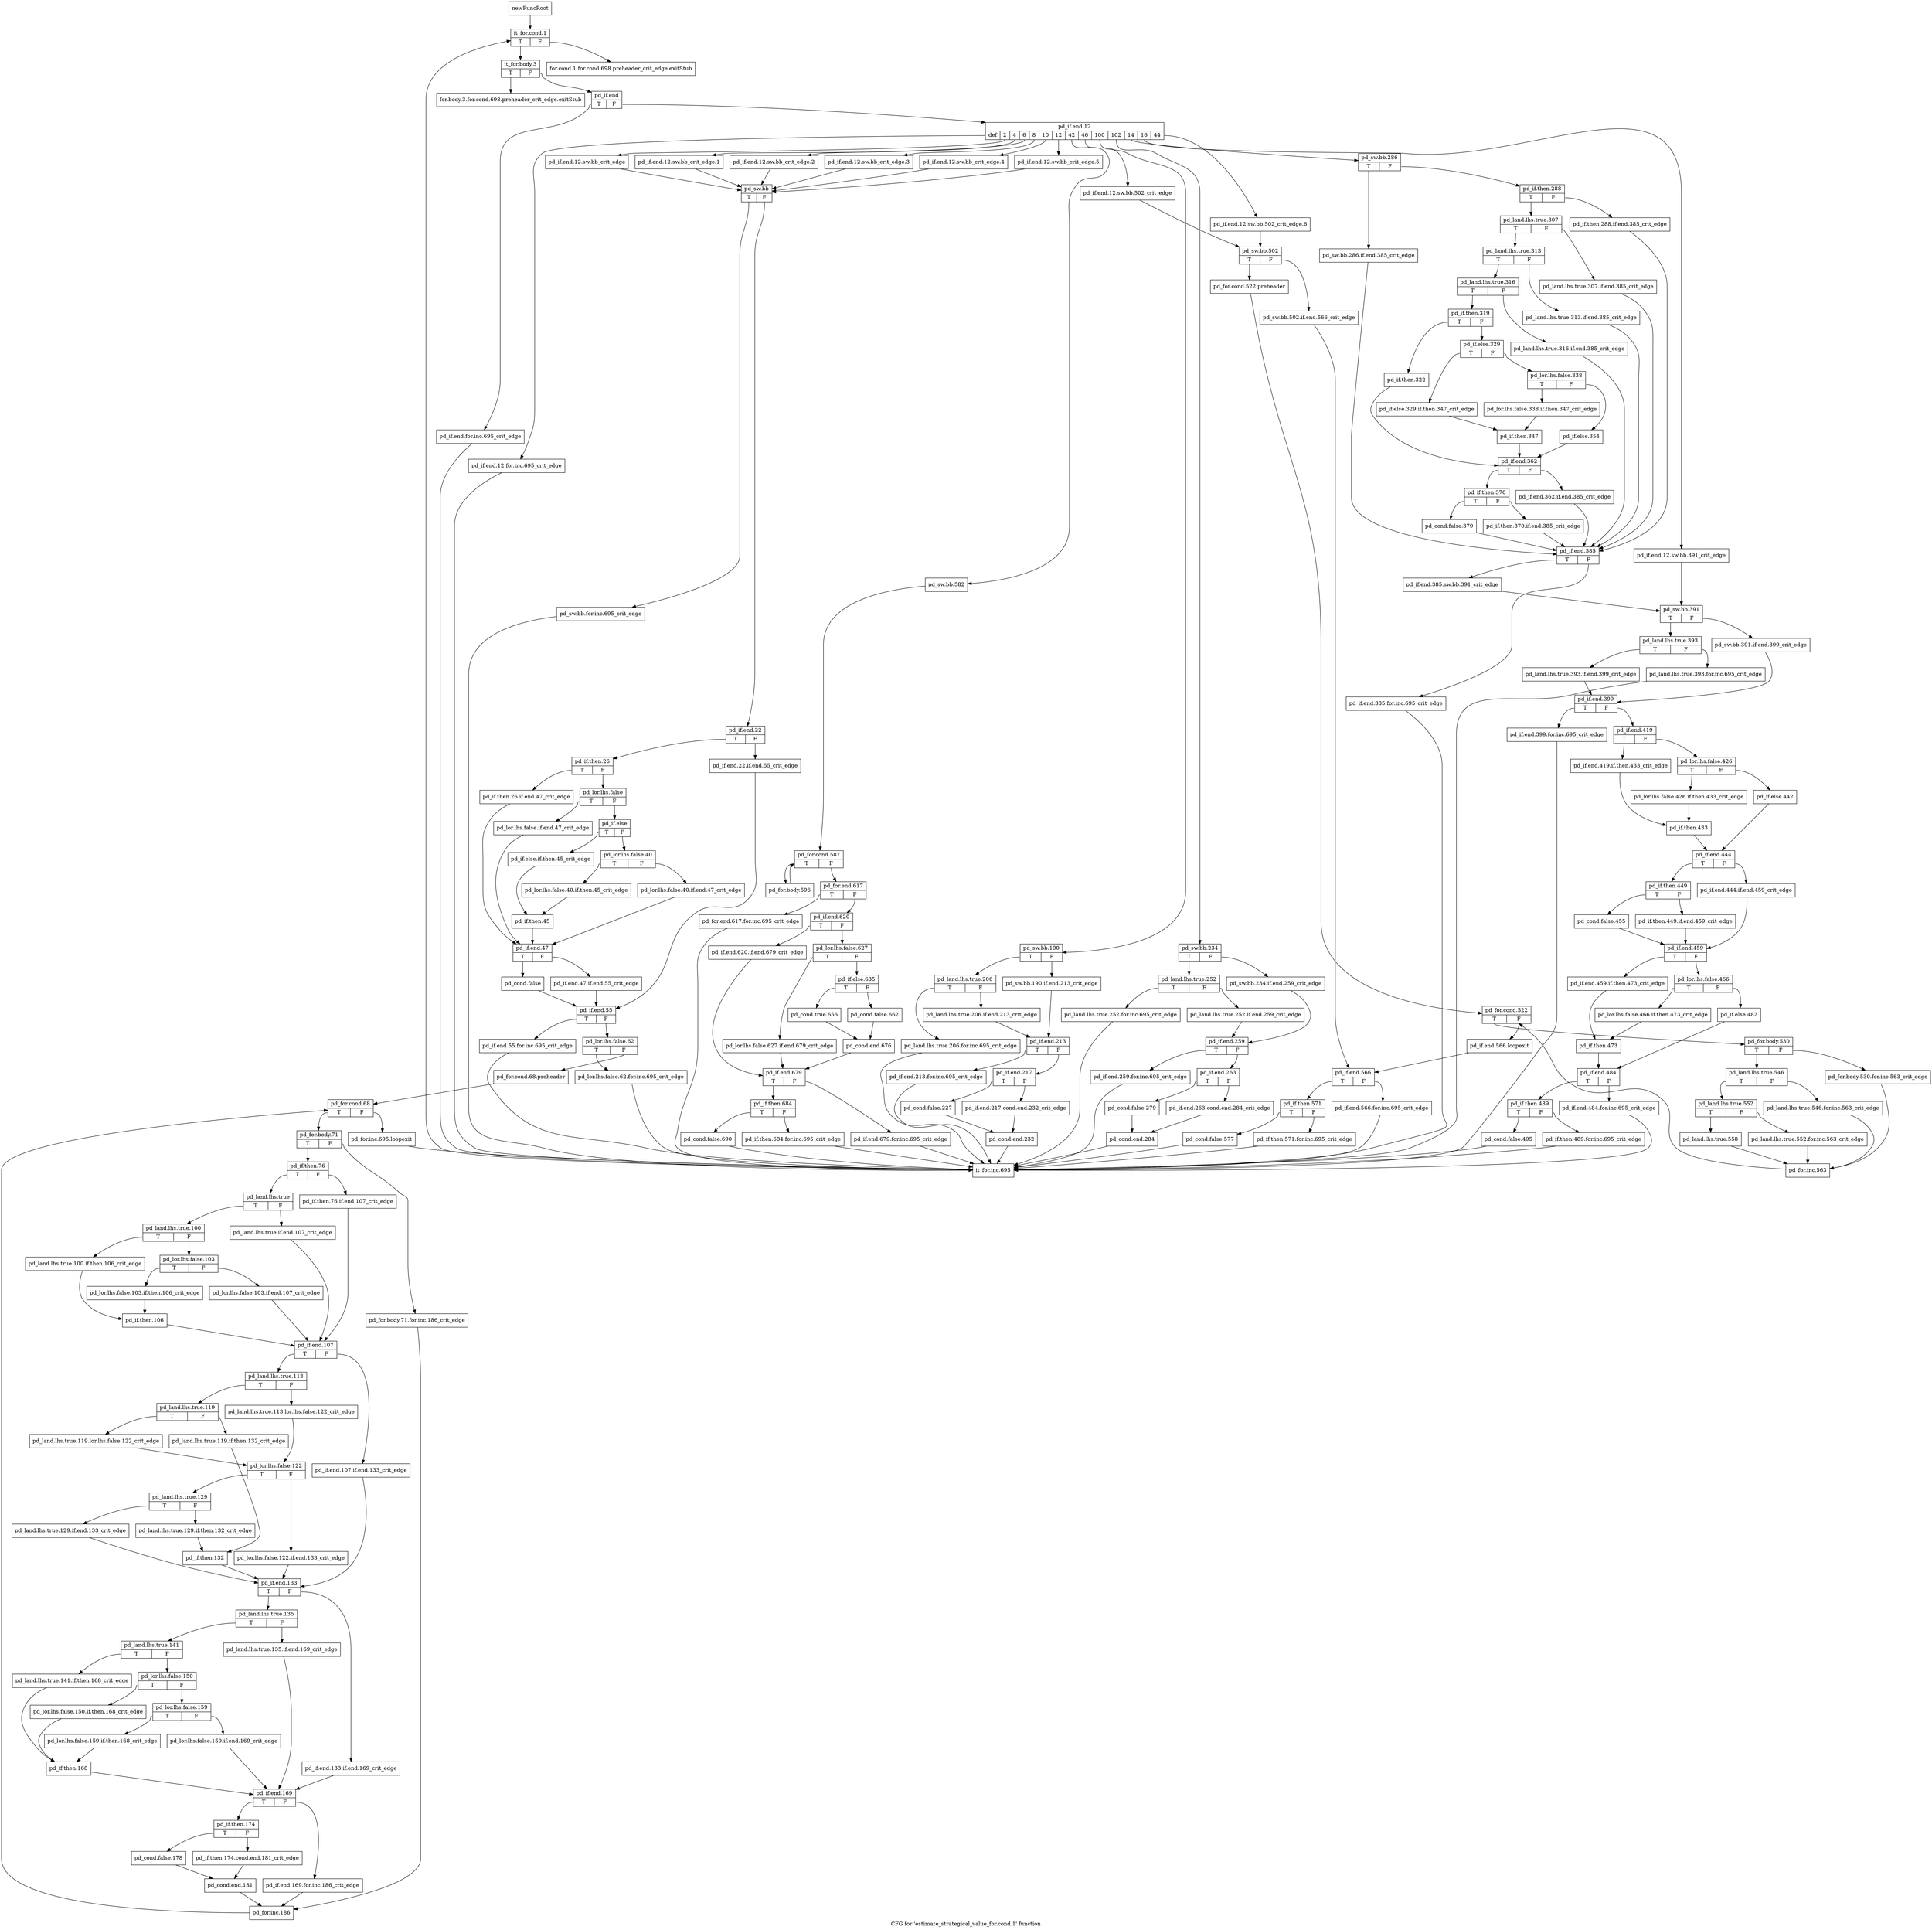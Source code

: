digraph "CFG for 'estimate_strategical_value_for.cond.1' function" {
	label="CFG for 'estimate_strategical_value_for.cond.1' function";

	Node0x463e580 [shape=record,label="{newFuncRoot}"];
	Node0x463e580 -> Node0x4657bb0;
	Node0x463e5d0 [shape=record,label="{for.cond.1.for.cond.698.preheader_crit_edge.exitStub}"];
	Node0x463e620 [shape=record,label="{for.body.3.for.cond.698.preheader_crit_edge.exitStub}"];
	Node0x4657bb0 [shape=record,label="{it_for.cond.1|{<s0>T|<s1>F}}"];
	Node0x4657bb0:s0 -> Node0x4657c00;
	Node0x4657bb0:s1 -> Node0x463e5d0;
	Node0x4657c00 [shape=record,label="{it_for.body.3|{<s0>T|<s1>F}}"];
	Node0x4657c00:s0 -> Node0x463e620;
	Node0x4657c00:s1 -> Node0x4657c50;
	Node0x4657c50 [shape=record,label="{pd_if.end|{<s0>T|<s1>F}}"];
	Node0x4657c50:s0 -> Node0x465b8a0;
	Node0x4657c50:s1 -> Node0x4657ca0;
	Node0x4657ca0 [shape=record,label="{pd_if.end.12|{<s0>def|<s1>2|<s2>4|<s3>6|<s4>8|<s5>10|<s6>12|<s7>42|<s8>46|<s9>100|<s10>102|<s11>14|<s12>16|<s13>44}}"];
	Node0x4657ca0:s0 -> Node0x465b850;
	Node0x4657ca0:s1 -> Node0x465a2c0;
	Node0x4657ca0:s2 -> Node0x465a270;
	Node0x4657ca0:s3 -> Node0x465a220;
	Node0x4657ca0:s4 -> Node0x465a1d0;
	Node0x4657ca0:s5 -> Node0x465a180;
	Node0x4657ca0:s6 -> Node0x465a130;
	Node0x4657ca0:s7 -> Node0x4659b90;
	Node0x4657ca0:s8 -> Node0x46595a0;
	Node0x4657ca0:s9 -> Node0x4659230;
	Node0x4657ca0:s10 -> Node0x4658ec0;
	Node0x4657ca0:s11 -> Node0x4657d90;
	Node0x4657ca0:s12 -> Node0x4657d40;
	Node0x4657ca0:s13 -> Node0x4657cf0;
	Node0x4657cf0 [shape=record,label="{pd_if.end.12.sw.bb.502_crit_edge.6}"];
	Node0x4657cf0 -> Node0x46595f0;
	Node0x4657d40 [shape=record,label="{pd_if.end.12.sw.bb.391_crit_edge}"];
	Node0x4657d40 -> Node0x46585b0;
	Node0x4657d90 [shape=record,label="{pd_sw.bb.286|{<s0>T|<s1>F}}"];
	Node0x4657d90:s0 -> Node0x4658470;
	Node0x4657d90:s1 -> Node0x4657de0;
	Node0x4657de0 [shape=record,label="{pd_if.then.288|{<s0>T|<s1>F}}"];
	Node0x4657de0:s0 -> Node0x4657e80;
	Node0x4657de0:s1 -> Node0x4657e30;
	Node0x4657e30 [shape=record,label="{pd_if.then.288.if.end.385_crit_edge}"];
	Node0x4657e30 -> Node0x46584c0;
	Node0x4657e80 [shape=record,label="{pd_land.lhs.true.307|{<s0>T|<s1>F}}"];
	Node0x4657e80:s0 -> Node0x4657f20;
	Node0x4657e80:s1 -> Node0x4657ed0;
	Node0x4657ed0 [shape=record,label="{pd_land.lhs.true.307.if.end.385_crit_edge}"];
	Node0x4657ed0 -> Node0x46584c0;
	Node0x4657f20 [shape=record,label="{pd_land.lhs.true.313|{<s0>T|<s1>F}}"];
	Node0x4657f20:s0 -> Node0x4657fc0;
	Node0x4657f20:s1 -> Node0x4657f70;
	Node0x4657f70 [shape=record,label="{pd_land.lhs.true.313.if.end.385_crit_edge}"];
	Node0x4657f70 -> Node0x46584c0;
	Node0x4657fc0 [shape=record,label="{pd_land.lhs.true.316|{<s0>T|<s1>F}}"];
	Node0x4657fc0:s0 -> Node0x4658060;
	Node0x4657fc0:s1 -> Node0x4658010;
	Node0x4658010 [shape=record,label="{pd_land.lhs.true.316.if.end.385_crit_edge}"];
	Node0x4658010 -> Node0x46584c0;
	Node0x4658060 [shape=record,label="{pd_if.then.319|{<s0>T|<s1>F}}"];
	Node0x4658060:s0 -> Node0x4658290;
	Node0x4658060:s1 -> Node0x46580b0;
	Node0x46580b0 [shape=record,label="{pd_if.else.329|{<s0>T|<s1>F}}"];
	Node0x46580b0:s0 -> Node0x46581f0;
	Node0x46580b0:s1 -> Node0x4658100;
	Node0x4658100 [shape=record,label="{pd_lor.lhs.false.338|{<s0>T|<s1>F}}"];
	Node0x4658100:s0 -> Node0x46581a0;
	Node0x4658100:s1 -> Node0x4658150;
	Node0x4658150 [shape=record,label="{pd_if.else.354}"];
	Node0x4658150 -> Node0x46582e0;
	Node0x46581a0 [shape=record,label="{pd_lor.lhs.false.338.if.then.347_crit_edge}"];
	Node0x46581a0 -> Node0x4658240;
	Node0x46581f0 [shape=record,label="{pd_if.else.329.if.then.347_crit_edge}"];
	Node0x46581f0 -> Node0x4658240;
	Node0x4658240 [shape=record,label="{pd_if.then.347}"];
	Node0x4658240 -> Node0x46582e0;
	Node0x4658290 [shape=record,label="{pd_if.then.322}"];
	Node0x4658290 -> Node0x46582e0;
	Node0x46582e0 [shape=record,label="{pd_if.end.362|{<s0>T|<s1>F}}"];
	Node0x46582e0:s0 -> Node0x4658380;
	Node0x46582e0:s1 -> Node0x4658330;
	Node0x4658330 [shape=record,label="{pd_if.end.362.if.end.385_crit_edge}"];
	Node0x4658330 -> Node0x46584c0;
	Node0x4658380 [shape=record,label="{pd_if.then.370|{<s0>T|<s1>F}}"];
	Node0x4658380:s0 -> Node0x4658420;
	Node0x4658380:s1 -> Node0x46583d0;
	Node0x46583d0 [shape=record,label="{pd_if.then.370.if.end.385_crit_edge}"];
	Node0x46583d0 -> Node0x46584c0;
	Node0x4658420 [shape=record,label="{pd_cond.false.379}"];
	Node0x4658420 -> Node0x46584c0;
	Node0x4658470 [shape=record,label="{pd_sw.bb.286.if.end.385_crit_edge}"];
	Node0x4658470 -> Node0x46584c0;
	Node0x46584c0 [shape=record,label="{pd_if.end.385|{<s0>T|<s1>F}}"];
	Node0x46584c0:s0 -> Node0x4658560;
	Node0x46584c0:s1 -> Node0x4658510;
	Node0x4658510 [shape=record,label="{pd_if.end.385.for.inc.695_crit_edge}"];
	Node0x4658510 -> Node0x465b8f0;
	Node0x4658560 [shape=record,label="{pd_if.end.385.sw.bb.391_crit_edge}"];
	Node0x4658560 -> Node0x46585b0;
	Node0x46585b0 [shape=record,label="{pd_sw.bb.391|{<s0>T|<s1>F}}"];
	Node0x46585b0:s0 -> Node0x4658650;
	Node0x46585b0:s1 -> Node0x4658600;
	Node0x4658600 [shape=record,label="{pd_sw.bb.391.if.end.399_crit_edge}"];
	Node0x4658600 -> Node0x4658740;
	Node0x4658650 [shape=record,label="{pd_land.lhs.true.393|{<s0>T|<s1>F}}"];
	Node0x4658650:s0 -> Node0x46586f0;
	Node0x4658650:s1 -> Node0x46586a0;
	Node0x46586a0 [shape=record,label="{pd_land.lhs.true.393.for.inc.695_crit_edge}"];
	Node0x46586a0 -> Node0x465b8f0;
	Node0x46586f0 [shape=record,label="{pd_land.lhs.true.393.if.end.399_crit_edge}"];
	Node0x46586f0 -> Node0x4658740;
	Node0x4658740 [shape=record,label="{pd_if.end.399|{<s0>T|<s1>F}}"];
	Node0x4658740:s0 -> Node0x4658e70;
	Node0x4658740:s1 -> Node0x4658790;
	Node0x4658790 [shape=record,label="{pd_if.end.419|{<s0>T|<s1>F}}"];
	Node0x4658790:s0 -> Node0x46588d0;
	Node0x4658790:s1 -> Node0x46587e0;
	Node0x46587e0 [shape=record,label="{pd_lor.lhs.false.426|{<s0>T|<s1>F}}"];
	Node0x46587e0:s0 -> Node0x4658880;
	Node0x46587e0:s1 -> Node0x4658830;
	Node0x4658830 [shape=record,label="{pd_if.else.442}"];
	Node0x4658830 -> Node0x4658970;
	Node0x4658880 [shape=record,label="{pd_lor.lhs.false.426.if.then.433_crit_edge}"];
	Node0x4658880 -> Node0x4658920;
	Node0x46588d0 [shape=record,label="{pd_if.end.419.if.then.433_crit_edge}"];
	Node0x46588d0 -> Node0x4658920;
	Node0x4658920 [shape=record,label="{pd_if.then.433}"];
	Node0x4658920 -> Node0x4658970;
	Node0x4658970 [shape=record,label="{pd_if.end.444|{<s0>T|<s1>F}}"];
	Node0x4658970:s0 -> Node0x4658a10;
	Node0x4658970:s1 -> Node0x46589c0;
	Node0x46589c0 [shape=record,label="{pd_if.end.444.if.end.459_crit_edge}"];
	Node0x46589c0 -> Node0x4658b00;
	Node0x4658a10 [shape=record,label="{pd_if.then.449|{<s0>T|<s1>F}}"];
	Node0x4658a10:s0 -> Node0x4658ab0;
	Node0x4658a10:s1 -> Node0x4658a60;
	Node0x4658a60 [shape=record,label="{pd_if.then.449.if.end.459_crit_edge}"];
	Node0x4658a60 -> Node0x4658b00;
	Node0x4658ab0 [shape=record,label="{pd_cond.false.455}"];
	Node0x4658ab0 -> Node0x4658b00;
	Node0x4658b00 [shape=record,label="{pd_if.end.459|{<s0>T|<s1>F}}"];
	Node0x4658b00:s0 -> Node0x4658c40;
	Node0x4658b00:s1 -> Node0x4658b50;
	Node0x4658b50 [shape=record,label="{pd_lor.lhs.false.466|{<s0>T|<s1>F}}"];
	Node0x4658b50:s0 -> Node0x4658bf0;
	Node0x4658b50:s1 -> Node0x4658ba0;
	Node0x4658ba0 [shape=record,label="{pd_if.else.482}"];
	Node0x4658ba0 -> Node0x4658ce0;
	Node0x4658bf0 [shape=record,label="{pd_lor.lhs.false.466.if.then.473_crit_edge}"];
	Node0x4658bf0 -> Node0x4658c90;
	Node0x4658c40 [shape=record,label="{pd_if.end.459.if.then.473_crit_edge}"];
	Node0x4658c40 -> Node0x4658c90;
	Node0x4658c90 [shape=record,label="{pd_if.then.473}"];
	Node0x4658c90 -> Node0x4658ce0;
	Node0x4658ce0 [shape=record,label="{pd_if.end.484|{<s0>T|<s1>F}}"];
	Node0x4658ce0:s0 -> Node0x4658d80;
	Node0x4658ce0:s1 -> Node0x4658d30;
	Node0x4658d30 [shape=record,label="{pd_if.end.484.for.inc.695_crit_edge}"];
	Node0x4658d30 -> Node0x465b8f0;
	Node0x4658d80 [shape=record,label="{pd_if.then.489|{<s0>T|<s1>F}}"];
	Node0x4658d80:s0 -> Node0x4658e20;
	Node0x4658d80:s1 -> Node0x4658dd0;
	Node0x4658dd0 [shape=record,label="{pd_if.then.489.for.inc.695_crit_edge}"];
	Node0x4658dd0 -> Node0x465b8f0;
	Node0x4658e20 [shape=record,label="{pd_cond.false.495}"];
	Node0x4658e20 -> Node0x465b8f0;
	Node0x4658e70 [shape=record,label="{pd_if.end.399.for.inc.695_crit_edge}"];
	Node0x4658e70 -> Node0x465b8f0;
	Node0x4658ec0 [shape=record,label="{pd_sw.bb.234|{<s0>T|<s1>F}}"];
	Node0x4658ec0:s0 -> Node0x4658f60;
	Node0x4658ec0:s1 -> Node0x4658f10;
	Node0x4658f10 [shape=record,label="{pd_sw.bb.234.if.end.259_crit_edge}"];
	Node0x4658f10 -> Node0x4659000;
	Node0x4658f60 [shape=record,label="{pd_land.lhs.true.252|{<s0>T|<s1>F}}"];
	Node0x4658f60:s0 -> Node0x46591e0;
	Node0x4658f60:s1 -> Node0x4658fb0;
	Node0x4658fb0 [shape=record,label="{pd_land.lhs.true.252.if.end.259_crit_edge}"];
	Node0x4658fb0 -> Node0x4659000;
	Node0x4659000 [shape=record,label="{pd_if.end.259|{<s0>T|<s1>F}}"];
	Node0x4659000:s0 -> Node0x4659190;
	Node0x4659000:s1 -> Node0x4659050;
	Node0x4659050 [shape=record,label="{pd_if.end.263|{<s0>T|<s1>F}}"];
	Node0x4659050:s0 -> Node0x46590f0;
	Node0x4659050:s1 -> Node0x46590a0;
	Node0x46590a0 [shape=record,label="{pd_if.end.263.cond.end.284_crit_edge}"];
	Node0x46590a0 -> Node0x4659140;
	Node0x46590f0 [shape=record,label="{pd_cond.false.279}"];
	Node0x46590f0 -> Node0x4659140;
	Node0x4659140 [shape=record,label="{pd_cond.end.284}"];
	Node0x4659140 -> Node0x465b8f0;
	Node0x4659190 [shape=record,label="{pd_if.end.259.for.inc.695_crit_edge}"];
	Node0x4659190 -> Node0x465b8f0;
	Node0x46591e0 [shape=record,label="{pd_land.lhs.true.252.for.inc.695_crit_edge}"];
	Node0x46591e0 -> Node0x465b8f0;
	Node0x4659230 [shape=record,label="{pd_sw.bb.190|{<s0>T|<s1>F}}"];
	Node0x4659230:s0 -> Node0x46592d0;
	Node0x4659230:s1 -> Node0x4659280;
	Node0x4659280 [shape=record,label="{pd_sw.bb.190.if.end.213_crit_edge}"];
	Node0x4659280 -> Node0x4659370;
	Node0x46592d0 [shape=record,label="{pd_land.lhs.true.206|{<s0>T|<s1>F}}"];
	Node0x46592d0:s0 -> Node0x4659550;
	Node0x46592d0:s1 -> Node0x4659320;
	Node0x4659320 [shape=record,label="{pd_land.lhs.true.206.if.end.213_crit_edge}"];
	Node0x4659320 -> Node0x4659370;
	Node0x4659370 [shape=record,label="{pd_if.end.213|{<s0>T|<s1>F}}"];
	Node0x4659370:s0 -> Node0x4659500;
	Node0x4659370:s1 -> Node0x46593c0;
	Node0x46593c0 [shape=record,label="{pd_if.end.217|{<s0>T|<s1>F}}"];
	Node0x46593c0:s0 -> Node0x4659460;
	Node0x46593c0:s1 -> Node0x4659410;
	Node0x4659410 [shape=record,label="{pd_if.end.217.cond.end.232_crit_edge}"];
	Node0x4659410 -> Node0x46594b0;
	Node0x4659460 [shape=record,label="{pd_cond.false.227}"];
	Node0x4659460 -> Node0x46594b0;
	Node0x46594b0 [shape=record,label="{pd_cond.end.232}"];
	Node0x46594b0 -> Node0x465b8f0;
	Node0x4659500 [shape=record,label="{pd_if.end.213.for.inc.695_crit_edge}"];
	Node0x4659500 -> Node0x465b8f0;
	Node0x4659550 [shape=record,label="{pd_land.lhs.true.206.for.inc.695_crit_edge}"];
	Node0x4659550 -> Node0x465b8f0;
	Node0x46595a0 [shape=record,label="{pd_if.end.12.sw.bb.502_crit_edge}"];
	Node0x46595a0 -> Node0x46595f0;
	Node0x46595f0 [shape=record,label="{pd_sw.bb.502|{<s0>T|<s1>F}}"];
	Node0x46595f0:s0 -> Node0x4659690;
	Node0x46595f0:s1 -> Node0x4659640;
	Node0x4659640 [shape=record,label="{pd_sw.bb.502.if.end.566_crit_edge}"];
	Node0x4659640 -> Node0x4659780;
	Node0x4659690 [shape=record,label="{pd_for.cond.522.preheader}"];
	Node0x4659690 -> Node0x46596e0;
	Node0x46596e0 [shape=record,label="{pd_for.cond.522|{<s0>T|<s1>F}}"];
	Node0x46596e0:s0 -> Node0x4659910;
	Node0x46596e0:s1 -> Node0x4659730;
	Node0x4659730 [shape=record,label="{pd_if.end.566.loopexit}"];
	Node0x4659730 -> Node0x4659780;
	Node0x4659780 [shape=record,label="{pd_if.end.566|{<s0>T|<s1>F}}"];
	Node0x4659780:s0 -> Node0x4659820;
	Node0x4659780:s1 -> Node0x46597d0;
	Node0x46597d0 [shape=record,label="{pd_if.end.566.for.inc.695_crit_edge}"];
	Node0x46597d0 -> Node0x465b8f0;
	Node0x4659820 [shape=record,label="{pd_if.then.571|{<s0>T|<s1>F}}"];
	Node0x4659820:s0 -> Node0x46598c0;
	Node0x4659820:s1 -> Node0x4659870;
	Node0x4659870 [shape=record,label="{pd_if.then.571.for.inc.695_crit_edge}"];
	Node0x4659870 -> Node0x465b8f0;
	Node0x46598c0 [shape=record,label="{pd_cond.false.577}"];
	Node0x46598c0 -> Node0x465b8f0;
	Node0x4659910 [shape=record,label="{pd_for.body.530|{<s0>T|<s1>F}}"];
	Node0x4659910:s0 -> Node0x46599b0;
	Node0x4659910:s1 -> Node0x4659960;
	Node0x4659960 [shape=record,label="{pd_for.body.530.for.inc.563_crit_edge}"];
	Node0x4659960 -> Node0x4659b40;
	Node0x46599b0 [shape=record,label="{pd_land.lhs.true.546|{<s0>T|<s1>F}}"];
	Node0x46599b0:s0 -> Node0x4659a50;
	Node0x46599b0:s1 -> Node0x4659a00;
	Node0x4659a00 [shape=record,label="{pd_land.lhs.true.546.for.inc.563_crit_edge}"];
	Node0x4659a00 -> Node0x4659b40;
	Node0x4659a50 [shape=record,label="{pd_land.lhs.true.552|{<s0>T|<s1>F}}"];
	Node0x4659a50:s0 -> Node0x4659af0;
	Node0x4659a50:s1 -> Node0x4659aa0;
	Node0x4659aa0 [shape=record,label="{pd_land.lhs.true.552.for.inc.563_crit_edge}"];
	Node0x4659aa0 -> Node0x4659b40;
	Node0x4659af0 [shape=record,label="{pd_land.lhs.true.558}"];
	Node0x4659af0 -> Node0x4659b40;
	Node0x4659b40 [shape=record,label="{pd_for.inc.563}"];
	Node0x4659b40 -> Node0x46596e0;
	Node0x4659b90 [shape=record,label="{pd_sw.bb.582}"];
	Node0x4659b90 -> Node0x4659be0;
	Node0x4659be0 [shape=record,label="{pd_for.cond.587|{<s0>T|<s1>F}}"];
	Node0x4659be0:s0 -> Node0x465a0e0;
	Node0x4659be0:s1 -> Node0x4659c30;
	Node0x4659c30 [shape=record,label="{pd_for.end.617|{<s0>T|<s1>F}}"];
	Node0x4659c30:s0 -> Node0x465a090;
	Node0x4659c30:s1 -> Node0x4659c80;
	Node0x4659c80 [shape=record,label="{pd_if.end.620|{<s0>T|<s1>F}}"];
	Node0x4659c80:s0 -> Node0x4659eb0;
	Node0x4659c80:s1 -> Node0x4659cd0;
	Node0x4659cd0 [shape=record,label="{pd_lor.lhs.false.627|{<s0>T|<s1>F}}"];
	Node0x4659cd0:s0 -> Node0x4659e60;
	Node0x4659cd0:s1 -> Node0x4659d20;
	Node0x4659d20 [shape=record,label="{pd_if.else.635|{<s0>T|<s1>F}}"];
	Node0x4659d20:s0 -> Node0x4659dc0;
	Node0x4659d20:s1 -> Node0x4659d70;
	Node0x4659d70 [shape=record,label="{pd_cond.false.662}"];
	Node0x4659d70 -> Node0x4659e10;
	Node0x4659dc0 [shape=record,label="{pd_cond.true.656}"];
	Node0x4659dc0 -> Node0x4659e10;
	Node0x4659e10 [shape=record,label="{pd_cond.end.676}"];
	Node0x4659e10 -> Node0x4659f00;
	Node0x4659e60 [shape=record,label="{pd_lor.lhs.false.627.if.end.679_crit_edge}"];
	Node0x4659e60 -> Node0x4659f00;
	Node0x4659eb0 [shape=record,label="{pd_if.end.620.if.end.679_crit_edge}"];
	Node0x4659eb0 -> Node0x4659f00;
	Node0x4659f00 [shape=record,label="{pd_if.end.679|{<s0>T|<s1>F}}"];
	Node0x4659f00:s0 -> Node0x4659fa0;
	Node0x4659f00:s1 -> Node0x4659f50;
	Node0x4659f50 [shape=record,label="{pd_if.end.679.for.inc.695_crit_edge}"];
	Node0x4659f50 -> Node0x465b8f0;
	Node0x4659fa0 [shape=record,label="{pd_if.then.684|{<s0>T|<s1>F}}"];
	Node0x4659fa0:s0 -> Node0x465a040;
	Node0x4659fa0:s1 -> Node0x4659ff0;
	Node0x4659ff0 [shape=record,label="{pd_if.then.684.for.inc.695_crit_edge}"];
	Node0x4659ff0 -> Node0x465b8f0;
	Node0x465a040 [shape=record,label="{pd_cond.false.690}"];
	Node0x465a040 -> Node0x465b8f0;
	Node0x465a090 [shape=record,label="{pd_for.end.617.for.inc.695_crit_edge}"];
	Node0x465a090 -> Node0x465b8f0;
	Node0x465a0e0 [shape=record,label="{pd_for.body.596}"];
	Node0x465a0e0 -> Node0x4659be0;
	Node0x465a130 [shape=record,label="{pd_if.end.12.sw.bb_crit_edge.5}"];
	Node0x465a130 -> Node0x465a310;
	Node0x465a180 [shape=record,label="{pd_if.end.12.sw.bb_crit_edge.4}"];
	Node0x465a180 -> Node0x465a310;
	Node0x465a1d0 [shape=record,label="{pd_if.end.12.sw.bb_crit_edge.3}"];
	Node0x465a1d0 -> Node0x465a310;
	Node0x465a220 [shape=record,label="{pd_if.end.12.sw.bb_crit_edge.2}"];
	Node0x465a220 -> Node0x465a310;
	Node0x465a270 [shape=record,label="{pd_if.end.12.sw.bb_crit_edge.1}"];
	Node0x465a270 -> Node0x465a310;
	Node0x465a2c0 [shape=record,label="{pd_if.end.12.sw.bb_crit_edge}"];
	Node0x465a2c0 -> Node0x465a310;
	Node0x465a310 [shape=record,label="{pd_sw.bb|{<s0>T|<s1>F}}"];
	Node0x465a310:s0 -> Node0x465b800;
	Node0x465a310:s1 -> Node0x465a360;
	Node0x465a360 [shape=record,label="{pd_if.end.22|{<s0>T|<s1>F}}"];
	Node0x465a360:s0 -> Node0x465a400;
	Node0x465a360:s1 -> Node0x465a3b0;
	Node0x465a3b0 [shape=record,label="{pd_if.end.22.if.end.55_crit_edge}"];
	Node0x465a3b0 -> Node0x465a810;
	Node0x465a400 [shape=record,label="{pd_if.then.26|{<s0>T|<s1>F}}"];
	Node0x465a400:s0 -> Node0x465a6d0;
	Node0x465a400:s1 -> Node0x465a450;
	Node0x465a450 [shape=record,label="{pd_lor.lhs.false|{<s0>T|<s1>F}}"];
	Node0x465a450:s0 -> Node0x465a680;
	Node0x465a450:s1 -> Node0x465a4a0;
	Node0x465a4a0 [shape=record,label="{pd_if.else|{<s0>T|<s1>F}}"];
	Node0x465a4a0:s0 -> Node0x465a5e0;
	Node0x465a4a0:s1 -> Node0x465a4f0;
	Node0x465a4f0 [shape=record,label="{pd_lor.lhs.false.40|{<s0>T|<s1>F}}"];
	Node0x465a4f0:s0 -> Node0x465a590;
	Node0x465a4f0:s1 -> Node0x465a540;
	Node0x465a540 [shape=record,label="{pd_lor.lhs.false.40.if.end.47_crit_edge}"];
	Node0x465a540 -> Node0x465a720;
	Node0x465a590 [shape=record,label="{pd_lor.lhs.false.40.if.then.45_crit_edge}"];
	Node0x465a590 -> Node0x465a630;
	Node0x465a5e0 [shape=record,label="{pd_if.else.if.then.45_crit_edge}"];
	Node0x465a5e0 -> Node0x465a630;
	Node0x465a630 [shape=record,label="{pd_if.then.45}"];
	Node0x465a630 -> Node0x465a720;
	Node0x465a680 [shape=record,label="{pd_lor.lhs.false.if.end.47_crit_edge}"];
	Node0x465a680 -> Node0x465a720;
	Node0x465a6d0 [shape=record,label="{pd_if.then.26.if.end.47_crit_edge}"];
	Node0x465a6d0 -> Node0x465a720;
	Node0x465a720 [shape=record,label="{pd_if.end.47|{<s0>T|<s1>F}}"];
	Node0x465a720:s0 -> Node0x465a7c0;
	Node0x465a720:s1 -> Node0x465a770;
	Node0x465a770 [shape=record,label="{pd_if.end.47.if.end.55_crit_edge}"];
	Node0x465a770 -> Node0x465a810;
	Node0x465a7c0 [shape=record,label="{pd_cond.false}"];
	Node0x465a7c0 -> Node0x465a810;
	Node0x465a810 [shape=record,label="{pd_if.end.55|{<s0>T|<s1>F}}"];
	Node0x465a810:s0 -> Node0x465b7b0;
	Node0x465a810:s1 -> Node0x465a860;
	Node0x465a860 [shape=record,label="{pd_lor.lhs.false.62|{<s0>T|<s1>F}}"];
	Node0x465a860:s0 -> Node0x465b760;
	Node0x465a860:s1 -> Node0x465a8b0;
	Node0x465a8b0 [shape=record,label="{pd_for.cond.68.preheader}"];
	Node0x465a8b0 -> Node0x465a900;
	Node0x465a900 [shape=record,label="{pd_for.cond.68|{<s0>T|<s1>F}}"];
	Node0x465a900:s0 -> Node0x465a9a0;
	Node0x465a900:s1 -> Node0x465a950;
	Node0x465a950 [shape=record,label="{pd_for.inc.695.loopexit}"];
	Node0x465a950 -> Node0x465b8f0;
	Node0x465a9a0 [shape=record,label="{pd_for.body.71|{<s0>T|<s1>F}}"];
	Node0x465a9a0:s0 -> Node0x465aa40;
	Node0x465a9a0:s1 -> Node0x465a9f0;
	Node0x465a9f0 [shape=record,label="{pd_for.body.71.for.inc.186_crit_edge}"];
	Node0x465a9f0 -> Node0x465b710;
	Node0x465aa40 [shape=record,label="{pd_if.then.76|{<s0>T|<s1>F}}"];
	Node0x465aa40:s0 -> Node0x465aae0;
	Node0x465aa40:s1 -> Node0x465aa90;
	Node0x465aa90 [shape=record,label="{pd_if.then.76.if.end.107_crit_edge}"];
	Node0x465aa90 -> Node0x465ad60;
	Node0x465aae0 [shape=record,label="{pd_land.lhs.true|{<s0>T|<s1>F}}"];
	Node0x465aae0:s0 -> Node0x465ab80;
	Node0x465aae0:s1 -> Node0x465ab30;
	Node0x465ab30 [shape=record,label="{pd_land.lhs.true.if.end.107_crit_edge}"];
	Node0x465ab30 -> Node0x465ad60;
	Node0x465ab80 [shape=record,label="{pd_land.lhs.true.100|{<s0>T|<s1>F}}"];
	Node0x465ab80:s0 -> Node0x465acc0;
	Node0x465ab80:s1 -> Node0x465abd0;
	Node0x465abd0 [shape=record,label="{pd_lor.lhs.false.103|{<s0>T|<s1>F}}"];
	Node0x465abd0:s0 -> Node0x465ac70;
	Node0x465abd0:s1 -> Node0x465ac20;
	Node0x465ac20 [shape=record,label="{pd_lor.lhs.false.103.if.end.107_crit_edge}"];
	Node0x465ac20 -> Node0x465ad60;
	Node0x465ac70 [shape=record,label="{pd_lor.lhs.false.103.if.then.106_crit_edge}"];
	Node0x465ac70 -> Node0x465ad10;
	Node0x465acc0 [shape=record,label="{pd_land.lhs.true.100.if.then.106_crit_edge}"];
	Node0x465acc0 -> Node0x465ad10;
	Node0x465ad10 [shape=record,label="{pd_if.then.106}"];
	Node0x465ad10 -> Node0x465ad60;
	Node0x465ad60 [shape=record,label="{pd_if.end.107|{<s0>T|<s1>F}}"];
	Node0x465ad60:s0 -> Node0x465ae00;
	Node0x465ad60:s1 -> Node0x465adb0;
	Node0x465adb0 [shape=record,label="{pd_if.end.107.if.end.133_crit_edge}"];
	Node0x465adb0 -> Node0x465b170;
	Node0x465ae00 [shape=record,label="{pd_land.lhs.true.113|{<s0>T|<s1>F}}"];
	Node0x465ae00:s0 -> Node0x465aea0;
	Node0x465ae00:s1 -> Node0x465ae50;
	Node0x465ae50 [shape=record,label="{pd_land.lhs.true.113.lor.lhs.false.122_crit_edge}"];
	Node0x465ae50 -> Node0x465af90;
	Node0x465aea0 [shape=record,label="{pd_land.lhs.true.119|{<s0>T|<s1>F}}"];
	Node0x465aea0:s0 -> Node0x465af40;
	Node0x465aea0:s1 -> Node0x465aef0;
	Node0x465aef0 [shape=record,label="{pd_land.lhs.true.119.if.then.132_crit_edge}"];
	Node0x465aef0 -> Node0x465b0d0;
	Node0x465af40 [shape=record,label="{pd_land.lhs.true.119.lor.lhs.false.122_crit_edge}"];
	Node0x465af40 -> Node0x465af90;
	Node0x465af90 [shape=record,label="{pd_lor.lhs.false.122|{<s0>T|<s1>F}}"];
	Node0x465af90:s0 -> Node0x465b030;
	Node0x465af90:s1 -> Node0x465afe0;
	Node0x465afe0 [shape=record,label="{pd_lor.lhs.false.122.if.end.133_crit_edge}"];
	Node0x465afe0 -> Node0x465b170;
	Node0x465b030 [shape=record,label="{pd_land.lhs.true.129|{<s0>T|<s1>F}}"];
	Node0x465b030:s0 -> Node0x465b120;
	Node0x465b030:s1 -> Node0x465b080;
	Node0x465b080 [shape=record,label="{pd_land.lhs.true.129.if.then.132_crit_edge}"];
	Node0x465b080 -> Node0x465b0d0;
	Node0x465b0d0 [shape=record,label="{pd_if.then.132}"];
	Node0x465b0d0 -> Node0x465b170;
	Node0x465b120 [shape=record,label="{pd_land.lhs.true.129.if.end.133_crit_edge}"];
	Node0x465b120 -> Node0x465b170;
	Node0x465b170 [shape=record,label="{pd_if.end.133|{<s0>T|<s1>F}}"];
	Node0x465b170:s0 -> Node0x465b210;
	Node0x465b170:s1 -> Node0x465b1c0;
	Node0x465b1c0 [shape=record,label="{pd_if.end.133.if.end.169_crit_edge}"];
	Node0x465b1c0 -> Node0x465b530;
	Node0x465b210 [shape=record,label="{pd_land.lhs.true.135|{<s0>T|<s1>F}}"];
	Node0x465b210:s0 -> Node0x465b2b0;
	Node0x465b210:s1 -> Node0x465b260;
	Node0x465b260 [shape=record,label="{pd_land.lhs.true.135.if.end.169_crit_edge}"];
	Node0x465b260 -> Node0x465b530;
	Node0x465b2b0 [shape=record,label="{pd_land.lhs.true.141|{<s0>T|<s1>F}}"];
	Node0x465b2b0:s0 -> Node0x465b490;
	Node0x465b2b0:s1 -> Node0x465b300;
	Node0x465b300 [shape=record,label="{pd_lor.lhs.false.150|{<s0>T|<s1>F}}"];
	Node0x465b300:s0 -> Node0x465b440;
	Node0x465b300:s1 -> Node0x465b350;
	Node0x465b350 [shape=record,label="{pd_lor.lhs.false.159|{<s0>T|<s1>F}}"];
	Node0x465b350:s0 -> Node0x465b3f0;
	Node0x465b350:s1 -> Node0x465b3a0;
	Node0x465b3a0 [shape=record,label="{pd_lor.lhs.false.159.if.end.169_crit_edge}"];
	Node0x465b3a0 -> Node0x465b530;
	Node0x465b3f0 [shape=record,label="{pd_lor.lhs.false.159.if.then.168_crit_edge}"];
	Node0x465b3f0 -> Node0x465b4e0;
	Node0x465b440 [shape=record,label="{pd_lor.lhs.false.150.if.then.168_crit_edge}"];
	Node0x465b440 -> Node0x465b4e0;
	Node0x465b490 [shape=record,label="{pd_land.lhs.true.141.if.then.168_crit_edge}"];
	Node0x465b490 -> Node0x465b4e0;
	Node0x465b4e0 [shape=record,label="{pd_if.then.168}"];
	Node0x465b4e0 -> Node0x465b530;
	Node0x465b530 [shape=record,label="{pd_if.end.169|{<s0>T|<s1>F}}"];
	Node0x465b530:s0 -> Node0x465b5d0;
	Node0x465b530:s1 -> Node0x465b580;
	Node0x465b580 [shape=record,label="{pd_if.end.169.for.inc.186_crit_edge}"];
	Node0x465b580 -> Node0x465b710;
	Node0x465b5d0 [shape=record,label="{pd_if.then.174|{<s0>T|<s1>F}}"];
	Node0x465b5d0:s0 -> Node0x465b670;
	Node0x465b5d0:s1 -> Node0x465b620;
	Node0x465b620 [shape=record,label="{pd_if.then.174.cond.end.181_crit_edge}"];
	Node0x465b620 -> Node0x465b6c0;
	Node0x465b670 [shape=record,label="{pd_cond.false.178}"];
	Node0x465b670 -> Node0x465b6c0;
	Node0x465b6c0 [shape=record,label="{pd_cond.end.181}"];
	Node0x465b6c0 -> Node0x465b710;
	Node0x465b710 [shape=record,label="{pd_for.inc.186}"];
	Node0x465b710 -> Node0x465a900;
	Node0x465b760 [shape=record,label="{pd_lor.lhs.false.62.for.inc.695_crit_edge}"];
	Node0x465b760 -> Node0x465b8f0;
	Node0x465b7b0 [shape=record,label="{pd_if.end.55.for.inc.695_crit_edge}"];
	Node0x465b7b0 -> Node0x465b8f0;
	Node0x465b800 [shape=record,label="{pd_sw.bb.for.inc.695_crit_edge}"];
	Node0x465b800 -> Node0x465b8f0;
	Node0x465b850 [shape=record,label="{pd_if.end.12.for.inc.695_crit_edge}"];
	Node0x465b850 -> Node0x465b8f0;
	Node0x465b8a0 [shape=record,label="{pd_if.end.for.inc.695_crit_edge}"];
	Node0x465b8a0 -> Node0x465b8f0;
	Node0x465b8f0 [shape=record,label="{it_for.inc.695}"];
	Node0x465b8f0 -> Node0x4657bb0;
}
